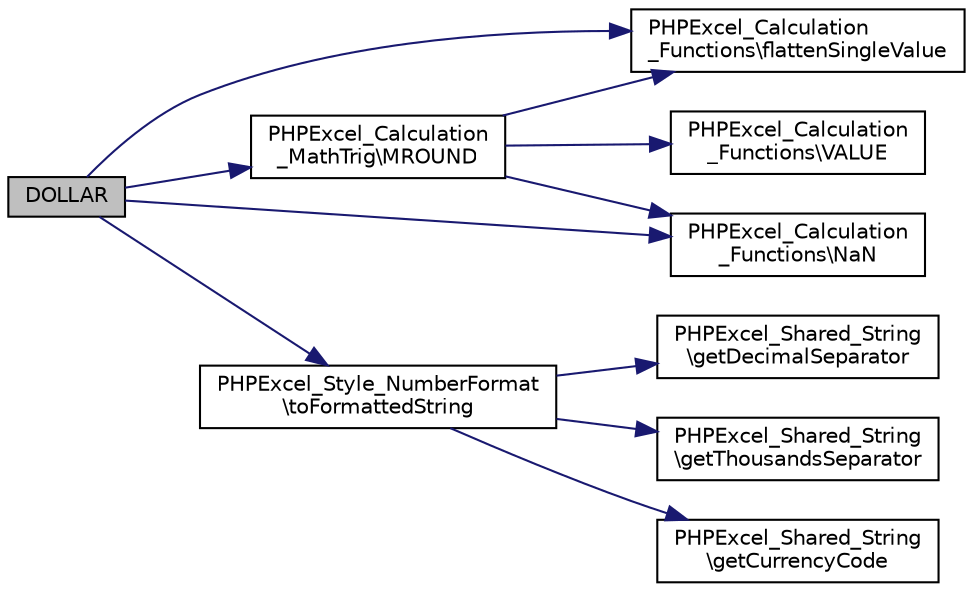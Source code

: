 digraph "DOLLAR"
{
  edge [fontname="Helvetica",fontsize="10",labelfontname="Helvetica",labelfontsize="10"];
  node [fontname="Helvetica",fontsize="10",shape=record];
  rankdir="LR";
  Node17 [label="DOLLAR",height=0.2,width=0.4,color="black", fillcolor="grey75", style="filled", fontcolor="black"];
  Node17 -> Node18 [color="midnightblue",fontsize="10",style="solid",fontname="Helvetica"];
  Node18 [label="PHPExcel_Calculation\l_Functions\\flattenSingleValue",height=0.2,width=0.4,color="black", fillcolor="white", style="filled",URL="$class_p_h_p_excel___calculation___functions.html#acaf2a2e8a02edcc96314474aa06d8550"];
  Node17 -> Node19 [color="midnightblue",fontsize="10",style="solid",fontname="Helvetica"];
  Node19 [label="PHPExcel_Calculation\l_Functions\\NaN",height=0.2,width=0.4,color="black", fillcolor="white", style="filled",URL="$class_p_h_p_excel___calculation___functions.html#ad35ef66aa71a12a3f978b34c0e595a89"];
  Node17 -> Node20 [color="midnightblue",fontsize="10",style="solid",fontname="Helvetica"];
  Node20 [label="PHPExcel_Calculation\l_MathTrig\\MROUND",height=0.2,width=0.4,color="black", fillcolor="white", style="filled",URL="$class_p_h_p_excel___calculation___math_trig.html#ac3919cfa8ca619fa629d11098696fe0c"];
  Node20 -> Node18 [color="midnightblue",fontsize="10",style="solid",fontname="Helvetica"];
  Node20 -> Node19 [color="midnightblue",fontsize="10",style="solid",fontname="Helvetica"];
  Node20 -> Node21 [color="midnightblue",fontsize="10",style="solid",fontname="Helvetica"];
  Node21 [label="PHPExcel_Calculation\l_Functions\\VALUE",height=0.2,width=0.4,color="black", fillcolor="white", style="filled",URL="$class_p_h_p_excel___calculation___functions.html#a2cc495b625ec296fd11527f968a37698"];
  Node17 -> Node22 [color="midnightblue",fontsize="10",style="solid",fontname="Helvetica"];
  Node22 [label="PHPExcel_Style_NumberFormat\l\\toFormattedString",height=0.2,width=0.4,color="black", fillcolor="white", style="filled",URL="$class_p_h_p_excel___style___number_format.html#a78fee7c5b1981f509fa3bc02864722c0"];
  Node22 -> Node23 [color="midnightblue",fontsize="10",style="solid",fontname="Helvetica"];
  Node23 [label="PHPExcel_Shared_String\l\\getDecimalSeparator",height=0.2,width=0.4,color="black", fillcolor="white", style="filled",URL="$class_p_h_p_excel___shared___string.html#a9508b69d0dcef67c5189fa6e0b602443"];
  Node22 -> Node24 [color="midnightblue",fontsize="10",style="solid",fontname="Helvetica"];
  Node24 [label="PHPExcel_Shared_String\l\\getThousandsSeparator",height=0.2,width=0.4,color="black", fillcolor="white", style="filled",URL="$class_p_h_p_excel___shared___string.html#a58c3a485683aeb388f90fde3226b473a"];
  Node22 -> Node25 [color="midnightblue",fontsize="10",style="solid",fontname="Helvetica"];
  Node25 [label="PHPExcel_Shared_String\l\\getCurrencyCode",height=0.2,width=0.4,color="black", fillcolor="white", style="filled",URL="$class_p_h_p_excel___shared___string.html#aaba192253f94bbad45870587c5a6cf47"];
}
